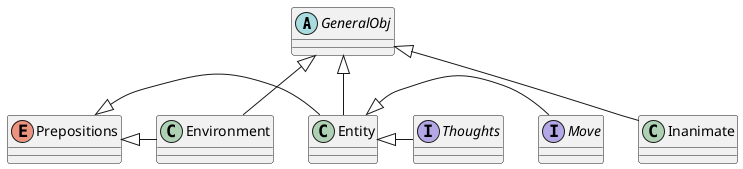 @startuml diagram
abstract class GeneralObj
class Entity extends GeneralObj
class Environment extends GeneralObj
class Inanimate extends GeneralObj
interface Move
interface Thoughts
enum Prepositions
Prepositions <|- Entity
Prepositions <|- Environment
Entity <|- Move
Entity <|- Thoughts

@enduml
